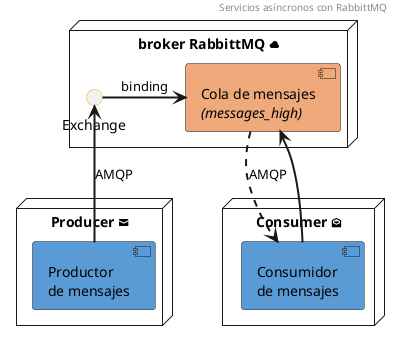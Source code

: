 @startuml
skinparam componentStyle uml2
skinparam sequenceArrowThickness 2

skinparam interface {
  borderColor orange
}

header Servicios asíncronos con RabbittMQ

node "Producer <&envelope-closed>" {
  component "Productor\nde mensajes" as producer #5B9BD5
}

node "Consumer <&envelope-open>" {
  component "Consumidor\nde mensajes" as consumer #5B9BD5
}
'note right
'consume los
'mensajes
'bajo demanda
'end note

node "broker RabbittMQ <&cloud>" {
  component cola #efa97a [
    Cola de mensajes
    //(messages_high)//
  ]
  interface Exchange
'  note left
'    high
'  end note

  producer -up-> Exchange: AMQP
  Exchange -right-> cola: binding

  cola .down.> consumer: AMQP
  consumer -up-> cola
}

@enduml
